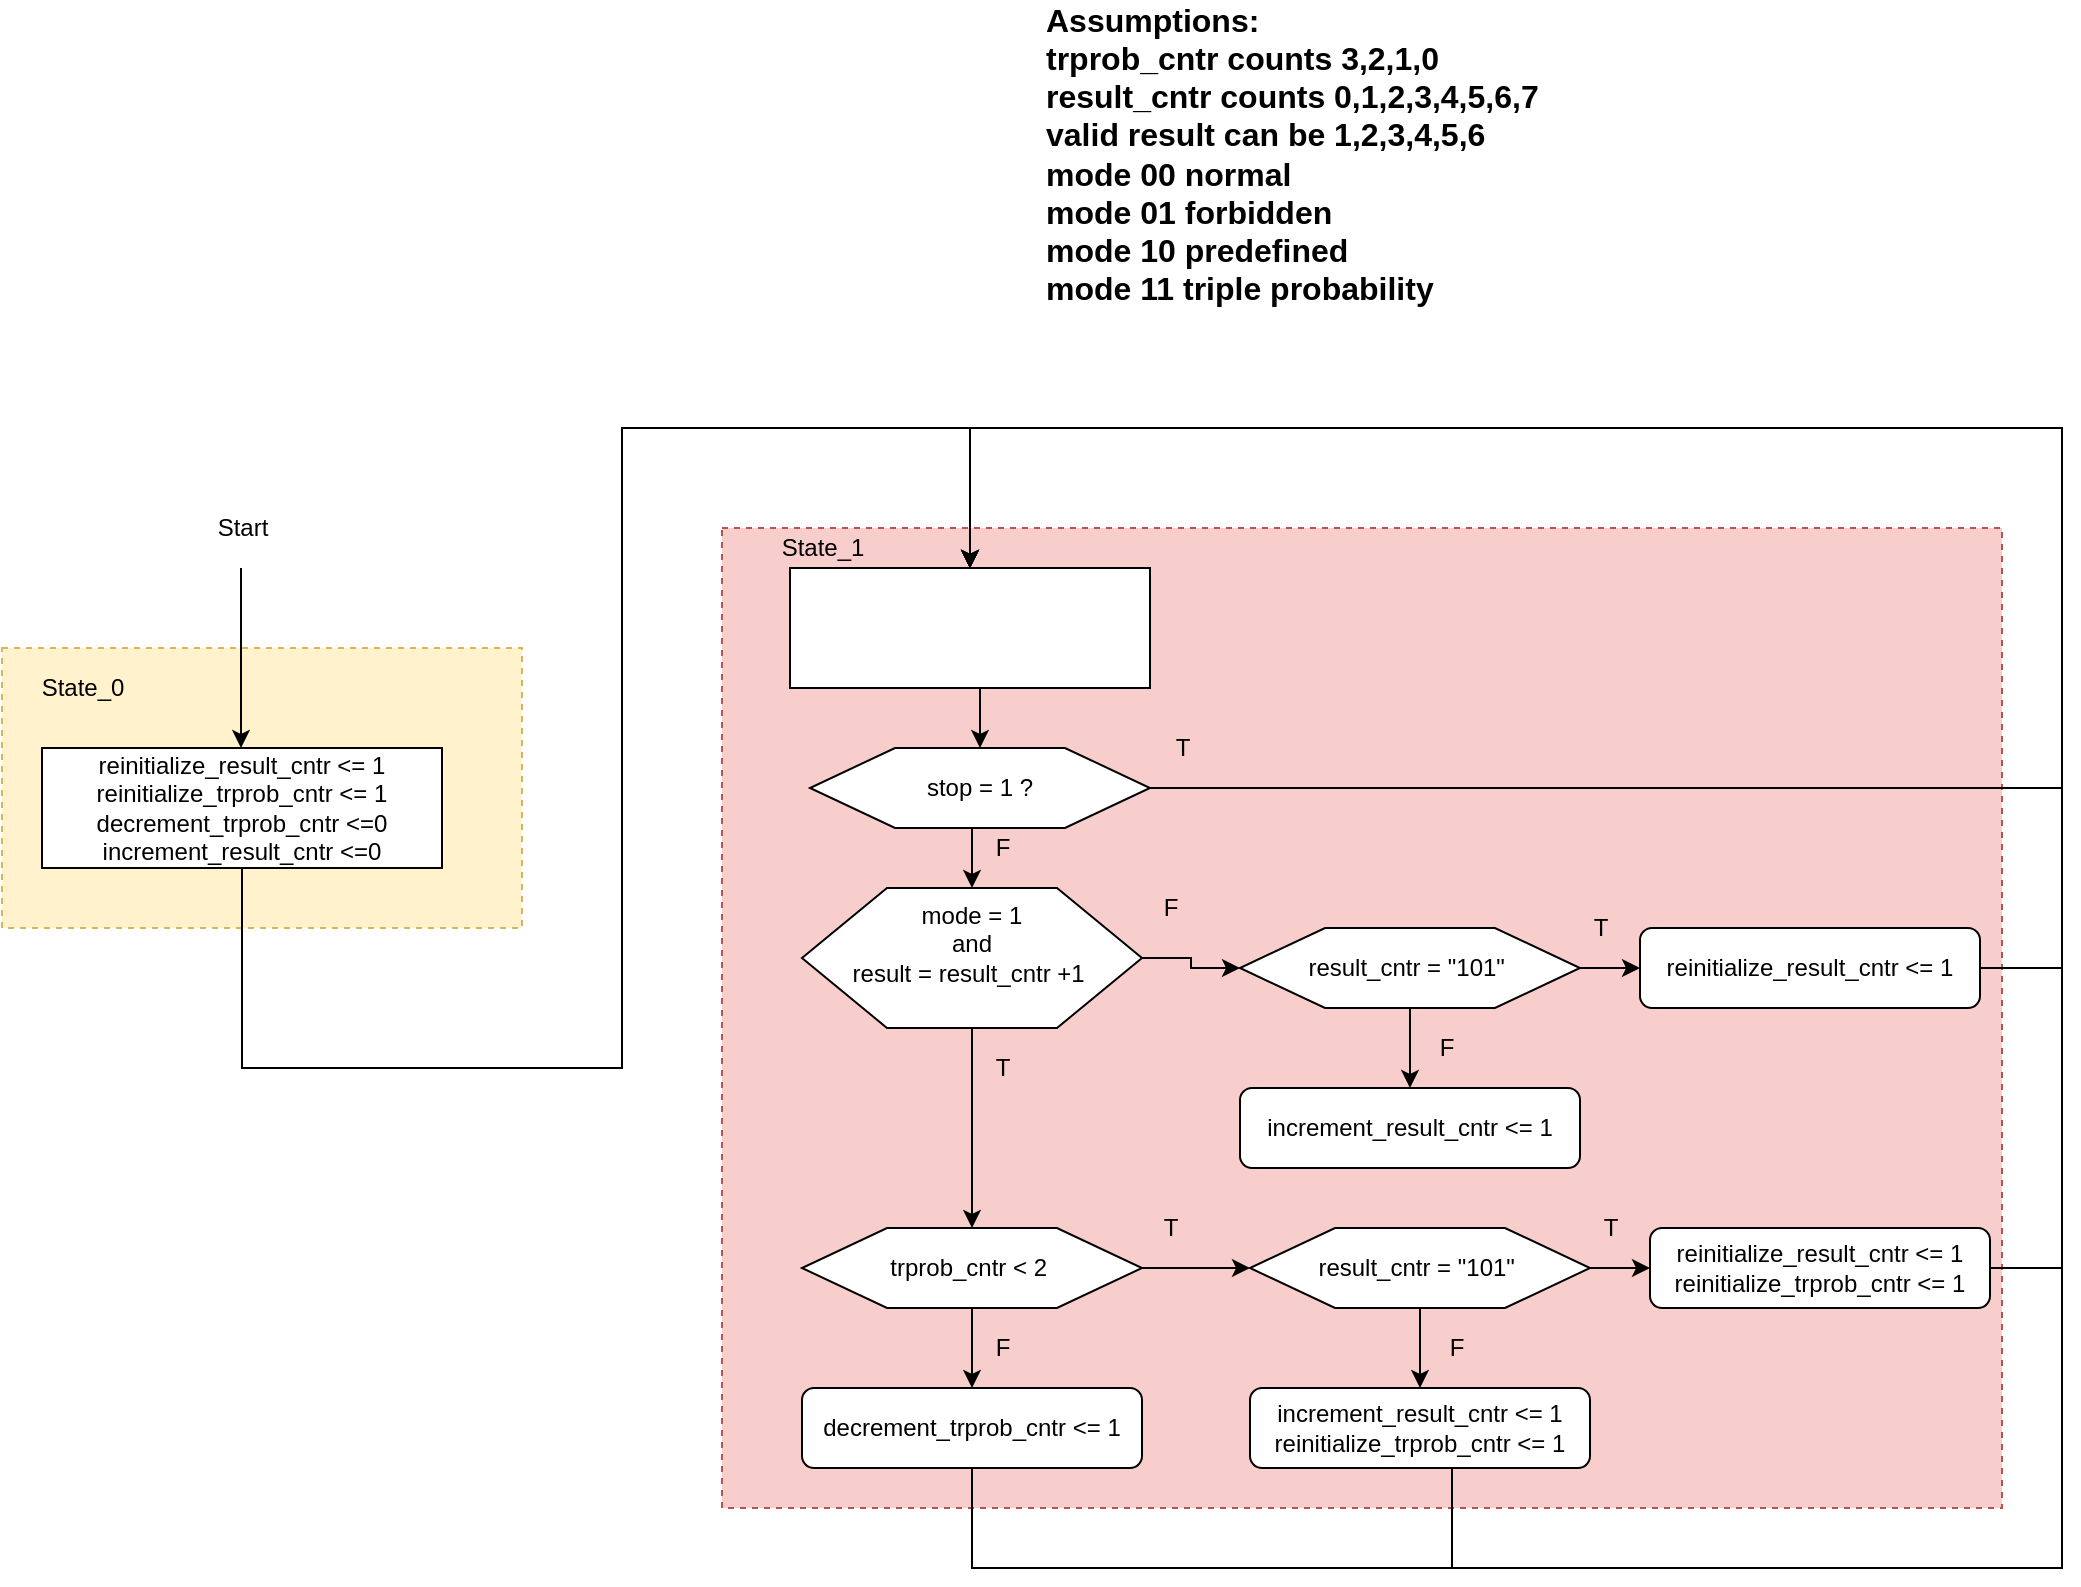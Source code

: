 <mxfile version="13.0.5" type="device" pages="3"><diagram id="jArckHS8LTOWXl-MbqXM" name="Problem1"><mxGraphModel dx="946" dy="1680" grid="1" gridSize="10" guides="1" tooltips="1" connect="1" arrows="1" fold="1" page="1" pageScale="1" pageWidth="827" pageHeight="1169" math="0" shadow="0"><root><mxCell id="0"/><mxCell id="1" parent="0"/><mxCell id="7hdI9qNjhX6iw-pC2BUC-1" value="" style="rounded=0;whiteSpace=wrap;html=1;dashed=1;fillColor=#f8cecc;strokeColor=#b85450;" vertex="1" parent="1"><mxGeometry x="380" y="-20" width="640" height="490" as="geometry"/></mxCell><mxCell id="7hdI9qNjhX6iw-pC2BUC-2" value="" style="rounded=0;whiteSpace=wrap;html=1;dashed=1;fillColor=#fff2cc;strokeColor=#d6b656;" vertex="1" parent="1"><mxGeometry x="20" y="40" width="260" height="140" as="geometry"/></mxCell><mxCell id="7hdI9qNjhX6iw-pC2BUC-3" style="edgeStyle=orthogonalEdgeStyle;rounded=0;orthogonalLoop=1;jettySize=auto;html=1;exitX=0.5;exitY=1;exitDx=0;exitDy=0;entryX=0.5;entryY=0;entryDx=0;entryDy=0;" edge="1" parent="1" source="7hdI9qNjhX6iw-pC2BUC-4" target="7hdI9qNjhX6iw-pC2BUC-6"><mxGeometry relative="1" as="geometry"><Array as="points"><mxPoint x="140" y="250"/><mxPoint x="330" y="250"/><mxPoint x="330" y="-70"/><mxPoint x="504" y="-70"/></Array></mxGeometry></mxCell><mxCell id="7hdI9qNjhX6iw-pC2BUC-4" value="reinitialize_result_cntr &amp;lt;= 1&lt;br&gt;reinitialize_trprob_cntr &amp;lt;= 1&lt;br&gt;decrement_trprob_cntr &amp;lt;=0&lt;br&gt;increment_result_cntr &amp;lt;=0" style="rounded=0;whiteSpace=wrap;html=1;" vertex="1" parent="1"><mxGeometry x="40" y="90" width="200" height="60" as="geometry"/></mxCell><mxCell id="i2xYd3BeU3KwAIyELWyt-4" style="edgeStyle=orthogonalEdgeStyle;rounded=0;orthogonalLoop=1;jettySize=auto;html=1;exitX=0.5;exitY=1;exitDx=0;exitDy=0;entryX=0.5;entryY=0;entryDx=0;entryDy=0;" edge="1" parent="1" source="7hdI9qNjhX6iw-pC2BUC-6" target="i2xYd3BeU3KwAIyELWyt-1"><mxGeometry relative="1" as="geometry"/></mxCell><mxCell id="7hdI9qNjhX6iw-pC2BUC-6" value="&lt;span&gt;&lt;br&gt;&lt;/span&gt;" style="rounded=0;whiteSpace=wrap;html=1;" vertex="1" parent="1"><mxGeometry x="414" width="180" height="60" as="geometry"/></mxCell><mxCell id="7hdI9qNjhX6iw-pC2BUC-46" style="edgeStyle=orthogonalEdgeStyle;rounded=0;orthogonalLoop=1;jettySize=auto;html=1;exitX=1;exitY=0.5;exitDx=0;exitDy=0;entryX=0;entryY=0.5;entryDx=0;entryDy=0;" edge="1" parent="1" source="7hdI9qNjhX6iw-pC2BUC-9" target="7hdI9qNjhX6iw-pC2BUC-25"><mxGeometry relative="1" as="geometry"/></mxCell><mxCell id="7hdI9qNjhX6iw-pC2BUC-58" style="edgeStyle=orthogonalEdgeStyle;rounded=0;orthogonalLoop=1;jettySize=auto;html=1;exitX=0.5;exitY=1;exitDx=0;exitDy=0;entryX=0.5;entryY=0;entryDx=0;entryDy=0;" edge="1" parent="1" source="7hdI9qNjhX6iw-pC2BUC-9" target="7hdI9qNjhX6iw-pC2BUC-15"><mxGeometry relative="1" as="geometry"/></mxCell><mxCell id="7hdI9qNjhX6iw-pC2BUC-9" value="mode = 1&lt;br&gt;and&lt;br&gt;result = result_cntr +1&amp;nbsp;&lt;br&gt;&amp;nbsp;" style="shape=hexagon;perimeter=hexagonPerimeter2;whiteSpace=wrap;html=1;" vertex="1" parent="1"><mxGeometry x="420" y="160" width="170" height="70" as="geometry"/></mxCell><mxCell id="7hdI9qNjhX6iw-pC2BUC-13" style="edgeStyle=orthogonalEdgeStyle;rounded=0;orthogonalLoop=1;jettySize=auto;html=1;exitX=0.5;exitY=1;exitDx=0;exitDy=0;entryX=0.5;entryY=0;entryDx=0;entryDy=0;" edge="1" parent="1" source="7hdI9qNjhX6iw-pC2BUC-15" target="7hdI9qNjhX6iw-pC2BUC-20"><mxGeometry relative="1" as="geometry"/></mxCell><mxCell id="7hdI9qNjhX6iw-pC2BUC-57" style="edgeStyle=orthogonalEdgeStyle;rounded=0;orthogonalLoop=1;jettySize=auto;html=1;exitX=1;exitY=0.5;exitDx=0;exitDy=0;entryX=0;entryY=0.5;entryDx=0;entryDy=0;" edge="1" parent="1" source="7hdI9qNjhX6iw-pC2BUC-15" target="7hdI9qNjhX6iw-pC2BUC-53"><mxGeometry relative="1" as="geometry"/></mxCell><mxCell id="7hdI9qNjhX6iw-pC2BUC-15" value="trprob_cntr &amp;lt; 2&amp;nbsp;" style="shape=hexagon;perimeter=hexagonPerimeter2;whiteSpace=wrap;html=1;" vertex="1" parent="1"><mxGeometry x="420" y="330" width="170" height="40" as="geometry"/></mxCell><mxCell id="7hdI9qNjhX6iw-pC2BUC-62" style="edgeStyle=orthogonalEdgeStyle;rounded=0;orthogonalLoop=1;jettySize=auto;html=1;exitX=0.5;exitY=1;exitDx=0;exitDy=0;entryX=0.5;entryY=0;entryDx=0;entryDy=0;" edge="1" parent="1" source="7hdI9qNjhX6iw-pC2BUC-20" target="7hdI9qNjhX6iw-pC2BUC-6"><mxGeometry relative="1" as="geometry"><Array as="points"><mxPoint x="505" y="500"/><mxPoint x="1050" y="500"/><mxPoint x="1050" y="-70"/><mxPoint x="504" y="-70"/></Array></mxGeometry></mxCell><mxCell id="7hdI9qNjhX6iw-pC2BUC-20" value="&lt;span&gt;decrement_trprob_cntr &amp;lt;= 1&lt;/span&gt;" style="rounded=1;whiteSpace=wrap;html=1;" vertex="1" parent="1"><mxGeometry x="420" y="410" width="170" height="40" as="geometry"/></mxCell><mxCell id="7hdI9qNjhX6iw-pC2BUC-22" value="&lt;span&gt;increment_result_cntr &amp;lt;= 1&lt;/span&gt;" style="rounded=1;whiteSpace=wrap;html=1;" vertex="1" parent="1"><mxGeometry x="639" y="260" width="170" height="40" as="geometry"/></mxCell><mxCell id="7hdI9qNjhX6iw-pC2BUC-23" style="edgeStyle=orthogonalEdgeStyle;rounded=0;orthogonalLoop=1;jettySize=auto;html=1;exitX=0.5;exitY=1;exitDx=0;exitDy=0;entryX=0.5;entryY=0;entryDx=0;entryDy=0;" edge="1" parent="1" source="7hdI9qNjhX6iw-pC2BUC-25" target="7hdI9qNjhX6iw-pC2BUC-22"><mxGeometry relative="1" as="geometry"/></mxCell><mxCell id="7hdI9qNjhX6iw-pC2BUC-45" style="edgeStyle=orthogonalEdgeStyle;rounded=0;orthogonalLoop=1;jettySize=auto;html=1;exitX=1;exitY=0.5;exitDx=0;exitDy=0;entryX=0;entryY=0.5;entryDx=0;entryDy=0;" edge="1" parent="1" source="7hdI9qNjhX6iw-pC2BUC-25" target="7hdI9qNjhX6iw-pC2BUC-44"><mxGeometry relative="1" as="geometry"/></mxCell><mxCell id="7hdI9qNjhX6iw-pC2BUC-25" value="result_cntr = &quot;101&quot;&amp;nbsp;" style="shape=hexagon;perimeter=hexagonPerimeter2;whiteSpace=wrap;html=1;" vertex="1" parent="1"><mxGeometry x="639" y="180" width="170" height="40" as="geometry"/></mxCell><mxCell id="7hdI9qNjhX6iw-pC2BUC-29" value="T" style="text;html=1;align=center;verticalAlign=middle;resizable=0;points=[];autosize=1;" vertex="1" parent="1"><mxGeometry x="594" y="320" width="20" height="20" as="geometry"/></mxCell><mxCell id="7hdI9qNjhX6iw-pC2BUC-30" value="F" style="text;html=1;align=center;verticalAlign=middle;resizable=0;points=[];autosize=1;" vertex="1" parent="1"><mxGeometry x="510" y="380" width="20" height="20" as="geometry"/></mxCell><mxCell id="7hdI9qNjhX6iw-pC2BUC-34" value="F" style="text;html=1;align=center;verticalAlign=middle;resizable=0;points=[];autosize=1;" vertex="1" parent="1"><mxGeometry x="732" y="230" width="20" height="20" as="geometry"/></mxCell><mxCell id="7hdI9qNjhX6iw-pC2BUC-35" value="" style="endArrow=classic;html=1;" edge="1" parent="1"><mxGeometry width="50" height="50" relative="1" as="geometry"><mxPoint x="139.5" as="sourcePoint"/><mxPoint x="139.5" y="90" as="targetPoint"/></mxGeometry></mxCell><mxCell id="7hdI9qNjhX6iw-pC2BUC-36" value="State_0" style="text;html=1;align=center;verticalAlign=middle;resizable=0;points=[];autosize=1;" vertex="1" parent="1"><mxGeometry x="30" y="50" width="60" height="20" as="geometry"/></mxCell><mxCell id="7hdI9qNjhX6iw-pC2BUC-37" value="State_1" style="text;html=1;align=center;verticalAlign=middle;resizable=0;points=[];autosize=1;" vertex="1" parent="1"><mxGeometry x="400" y="-20" width="60" height="20" as="geometry"/></mxCell><mxCell id="7hdI9qNjhX6iw-pC2BUC-38" value="Start" style="text;html=1;align=center;verticalAlign=middle;resizable=0;points=[];autosize=1;" vertex="1" parent="1"><mxGeometry x="120" y="-30" width="40" height="20" as="geometry"/></mxCell><mxCell id="7hdI9qNjhX6iw-pC2BUC-39" value="&lt;font&gt;&lt;span style=&quot;font-size: 16px&quot;&gt;&lt;b&gt;Assumptions:&lt;/b&gt;&lt;/span&gt;&lt;br&gt;&lt;span style=&quot;font-size: 16px&quot;&gt;&lt;b&gt;trprob_cntr counts 3,2,1,0&lt;/b&gt;&lt;/span&gt;&lt;br&gt;&lt;span style=&quot;font-size: 16px&quot;&gt;&lt;b&gt;result_cntr counts 0,1,2,3,4,5,6,7&lt;/b&gt;&lt;/span&gt;&lt;br&gt;&lt;span style=&quot;font-size: 16px&quot;&gt;&lt;b&gt;valid result can be 1,2,3,4,5,6&lt;/b&gt;&lt;/span&gt;&lt;br&gt;&lt;span style=&quot;font-size: 16px&quot;&gt;&lt;b&gt;mode 00 normal&lt;/b&gt;&lt;/span&gt;&lt;br&gt;&lt;span style=&quot;font-size: 16px&quot;&gt;&lt;b&gt;mode 01 forbidden&lt;/b&gt;&lt;/span&gt;&lt;br&gt;&lt;span style=&quot;font-size: 16px&quot;&gt;&lt;b&gt;mode 10 predefined&amp;nbsp;&lt;/b&gt;&lt;/span&gt;&lt;br&gt;&lt;div&gt;&lt;span&gt;&lt;font&gt;&lt;span style=&quot;font-size: 16px ; font-weight: bold&quot;&gt;mode 11 &lt;/span&gt;&lt;span style=&quot;font-size: 16px&quot;&gt;&lt;b&gt;triple&lt;/b&gt;&lt;/span&gt;&lt;span style=&quot;font-size: 16px ; font-weight: bold&quot;&gt;&amp;nbsp;probability&lt;/span&gt;&lt;/font&gt;&lt;/span&gt;&lt;/div&gt;&lt;/font&gt;" style="text;html=1;align=left;verticalAlign=middle;resizable=0;points=[];autosize=1;" vertex="1" parent="1"><mxGeometry x="540" y="-272" width="260" height="130" as="geometry"/></mxCell><mxCell id="7hdI9qNjhX6iw-pC2BUC-59" style="edgeStyle=orthogonalEdgeStyle;rounded=0;orthogonalLoop=1;jettySize=auto;html=1;exitX=1;exitY=0.5;exitDx=0;exitDy=0;entryX=0.5;entryY=0;entryDx=0;entryDy=0;" edge="1" parent="1" source="7hdI9qNjhX6iw-pC2BUC-44" target="7hdI9qNjhX6iw-pC2BUC-6"><mxGeometry relative="1" as="geometry"><Array as="points"><mxPoint x="1050" y="200"/><mxPoint x="1050" y="-70"/><mxPoint x="504" y="-70"/></Array></mxGeometry></mxCell><mxCell id="7hdI9qNjhX6iw-pC2BUC-44" value="&lt;span&gt;reinitialize_result_cntr &amp;lt;= 1&lt;/span&gt;" style="rounded=1;whiteSpace=wrap;html=1;" vertex="1" parent="1"><mxGeometry x="839" y="180" width="170" height="40" as="geometry"/></mxCell><mxCell id="7hdI9qNjhX6iw-pC2BUC-47" value="T" style="text;html=1;align=center;verticalAlign=middle;resizable=0;points=[];autosize=1;" vertex="1" parent="1"><mxGeometry x="809" y="170" width="20" height="20" as="geometry"/></mxCell><mxCell id="7hdI9qNjhX6iw-pC2BUC-48" value="F" style="text;html=1;align=center;verticalAlign=middle;resizable=0;points=[];autosize=1;" vertex="1" parent="1"><mxGeometry x="594" y="160" width="20" height="20" as="geometry"/></mxCell><mxCell id="7hdI9qNjhX6iw-pC2BUC-49" value="T" style="text;html=1;align=center;verticalAlign=middle;resizable=0;points=[];autosize=1;" vertex="1" parent="1"><mxGeometry x="510" y="240" width="20" height="20" as="geometry"/></mxCell><mxCell id="7hdI9qNjhX6iw-pC2BUC-61" style="edgeStyle=orthogonalEdgeStyle;rounded=0;orthogonalLoop=1;jettySize=auto;html=1;exitX=0.5;exitY=1;exitDx=0;exitDy=0;entryX=0.5;entryY=0;entryDx=0;entryDy=0;" edge="1" parent="1" source="7hdI9qNjhX6iw-pC2BUC-50" target="7hdI9qNjhX6iw-pC2BUC-6"><mxGeometry relative="1" as="geometry"><Array as="points"><mxPoint x="745" y="500"/><mxPoint x="1050" y="500"/><mxPoint x="1050" y="-70"/><mxPoint x="504" y="-70"/></Array></mxGeometry></mxCell><mxCell id="7hdI9qNjhX6iw-pC2BUC-50" value="&lt;span&gt;increment_result_cntr &amp;lt;= 1&lt;br&gt;&lt;/span&gt;reinitialize_trprob_cntr &amp;lt;= 1&lt;span&gt;&lt;br&gt;&lt;/span&gt;" style="rounded=1;whiteSpace=wrap;html=1;" vertex="1" parent="1"><mxGeometry x="644" y="410" width="170" height="40" as="geometry"/></mxCell><mxCell id="7hdI9qNjhX6iw-pC2BUC-51" style="edgeStyle=orthogonalEdgeStyle;rounded=0;orthogonalLoop=1;jettySize=auto;html=1;exitX=0.5;exitY=1;exitDx=0;exitDy=0;entryX=0.5;entryY=0;entryDx=0;entryDy=0;" edge="1" parent="1" source="7hdI9qNjhX6iw-pC2BUC-53" target="7hdI9qNjhX6iw-pC2BUC-50"><mxGeometry relative="1" as="geometry"/></mxCell><mxCell id="7hdI9qNjhX6iw-pC2BUC-52" style="edgeStyle=orthogonalEdgeStyle;rounded=0;orthogonalLoop=1;jettySize=auto;html=1;exitX=1;exitY=0.5;exitDx=0;exitDy=0;entryX=0;entryY=0.5;entryDx=0;entryDy=0;" edge="1" parent="1" source="7hdI9qNjhX6iw-pC2BUC-53" target="7hdI9qNjhX6iw-pC2BUC-55"><mxGeometry relative="1" as="geometry"/></mxCell><mxCell id="7hdI9qNjhX6iw-pC2BUC-53" value="result_cntr = &quot;101&quot;&amp;nbsp;" style="shape=hexagon;perimeter=hexagonPerimeter2;whiteSpace=wrap;html=1;" vertex="1" parent="1"><mxGeometry x="644" y="330" width="170" height="40" as="geometry"/></mxCell><mxCell id="7hdI9qNjhX6iw-pC2BUC-54" value="F" style="text;html=1;align=center;verticalAlign=middle;resizable=0;points=[];autosize=1;" vertex="1" parent="1"><mxGeometry x="737" y="380" width="20" height="20" as="geometry"/></mxCell><mxCell id="7hdI9qNjhX6iw-pC2BUC-60" style="edgeStyle=orthogonalEdgeStyle;rounded=0;orthogonalLoop=1;jettySize=auto;html=1;exitX=1;exitY=0.5;exitDx=0;exitDy=0;entryX=0.5;entryY=0;entryDx=0;entryDy=0;" edge="1" parent="1" source="7hdI9qNjhX6iw-pC2BUC-55" target="7hdI9qNjhX6iw-pC2BUC-6"><mxGeometry relative="1" as="geometry"><Array as="points"><mxPoint x="1050" y="350"/><mxPoint x="1050" y="-70"/><mxPoint x="504" y="-70"/></Array></mxGeometry></mxCell><mxCell id="7hdI9qNjhX6iw-pC2BUC-55" value="&lt;span&gt;reinitialize_result_cntr &amp;lt;= 1&lt;br&gt;&lt;/span&gt;reinitialize_trprob_cntr &amp;lt;= 1&lt;span&gt;&lt;br&gt;&lt;/span&gt;" style="rounded=1;whiteSpace=wrap;html=1;" vertex="1" parent="1"><mxGeometry x="844" y="330" width="170" height="40" as="geometry"/></mxCell><mxCell id="7hdI9qNjhX6iw-pC2BUC-56" value="T" style="text;html=1;align=center;verticalAlign=middle;resizable=0;points=[];autosize=1;" vertex="1" parent="1"><mxGeometry x="814" y="320" width="20" height="20" as="geometry"/></mxCell><mxCell id="i2xYd3BeU3KwAIyELWyt-2" style="edgeStyle=orthogonalEdgeStyle;rounded=0;orthogonalLoop=1;jettySize=auto;html=1;exitX=0.5;exitY=1;exitDx=0;exitDy=0;entryX=0.5;entryY=0;entryDx=0;entryDy=0;" edge="1" parent="1" source="i2xYd3BeU3KwAIyELWyt-1" target="7hdI9qNjhX6iw-pC2BUC-9"><mxGeometry relative="1" as="geometry"/></mxCell><mxCell id="i2xYd3BeU3KwAIyELWyt-3" style="edgeStyle=orthogonalEdgeStyle;rounded=0;orthogonalLoop=1;jettySize=auto;html=1;exitX=1;exitY=0.5;exitDx=0;exitDy=0;entryX=0.5;entryY=0;entryDx=0;entryDy=0;" edge="1" parent="1" source="i2xYd3BeU3KwAIyELWyt-1" target="7hdI9qNjhX6iw-pC2BUC-6"><mxGeometry relative="1" as="geometry"><Array as="points"><mxPoint x="1050" y="110"/><mxPoint x="1050" y="-70"/><mxPoint x="504" y="-70"/></Array></mxGeometry></mxCell><mxCell id="i2xYd3BeU3KwAIyELWyt-1" value="stop = 1 ?" style="shape=hexagon;perimeter=hexagonPerimeter2;whiteSpace=wrap;html=1;" vertex="1" parent="1"><mxGeometry x="424" y="90" width="170" height="40" as="geometry"/></mxCell><mxCell id="i2xYd3BeU3KwAIyELWyt-5" value="T" style="text;html=1;align=center;verticalAlign=middle;resizable=0;points=[];autosize=1;" vertex="1" parent="1"><mxGeometry x="600" y="80" width="20" height="20" as="geometry"/></mxCell><mxCell id="i2xYd3BeU3KwAIyELWyt-6" value="F" style="text;html=1;align=center;verticalAlign=middle;resizable=0;points=[];autosize=1;" vertex="1" parent="1"><mxGeometry x="510" y="130" width="20" height="20" as="geometry"/></mxCell></root></mxGraphModel></diagram><diagram id="UpLdO8LM4Iq0VekJX8CQ" name="Problem2"><mxGraphModel dx="1773" dy="1680" grid="1" gridSize="10" guides="1" tooltips="1" connect="1" arrows="1" fold="1" page="1" pageScale="1" pageWidth="827" pageHeight="1169" math="0" shadow="0"><root><mxCell id="UpMt-AKxL2pp2mNw8mYw-0"/><mxCell id="UpMt-AKxL2pp2mNw8mYw-1" parent="UpMt-AKxL2pp2mNw8mYw-0"/><mxCell id="6h4Ujs4K0Up1NLxj0fia-88" value="" style="rounded=0;whiteSpace=wrap;html=1;dashed=1;fillColor=#f8cecc;strokeColor=#b85450;" vertex="1" parent="UpMt-AKxL2pp2mNw8mYw-1"><mxGeometry x="270" y="-40" width="1510" height="720" as="geometry"/></mxCell><mxCell id="6h4Ujs4K0Up1NLxj0fia-1" value="" style="rounded=0;whiteSpace=wrap;html=1;dashed=1;fillColor=#fff2cc;strokeColor=#d6b656;" vertex="1" parent="UpMt-AKxL2pp2mNw8mYw-1"><mxGeometry x="-170" y="50" width="260" height="140" as="geometry"/></mxCell><mxCell id="6h4Ujs4K0Up1NLxj0fia-2" style="edgeStyle=orthogonalEdgeStyle;rounded=0;orthogonalLoop=1;jettySize=auto;html=1;exitX=0.5;exitY=1;exitDx=0;exitDy=0;entryX=0.5;entryY=0;entryDx=0;entryDy=0;" edge="1" parent="UpMt-AKxL2pp2mNw8mYw-1" source="6h4Ujs4K0Up1NLxj0fia-3" target="6h4Ujs4K0Up1NLxj0fia-5"><mxGeometry relative="1" as="geometry"><Array as="points"><mxPoint x="-50" y="250"/><mxPoint x="140" y="250"/><mxPoint x="140" y="-70"/><mxPoint x="1020" y="-70"/></Array></mxGeometry></mxCell><mxCell id="6h4Ujs4K0Up1NLxj0fia-3" value="reinitialize_result_cntr &amp;lt;= 1&lt;br&gt;reinitialize_trprob_cntr &amp;lt;= 1&lt;br&gt;decrement_trprob_cntr &amp;lt;=0&lt;br&gt;increment_result_cntr &amp;lt;=0" style="rounded=0;whiteSpace=wrap;html=1;" vertex="1" parent="UpMt-AKxL2pp2mNw8mYw-1"><mxGeometry x="-150" y="100" width="200" height="60" as="geometry"/></mxCell><mxCell id="6h4Ujs4K0Up1NLxj0fia-4" style="edgeStyle=orthogonalEdgeStyle;rounded=0;orthogonalLoop=1;jettySize=auto;html=1;exitX=0.5;exitY=1;exitDx=0;exitDy=0;entryX=0.5;entryY=0;entryDx=0;entryDy=0;" edge="1" parent="UpMt-AKxL2pp2mNw8mYw-1" source="6h4Ujs4K0Up1NLxj0fia-5" target="6h4Ujs4K0Up1NLxj0fia-42"><mxGeometry relative="1" as="geometry"/></mxCell><mxCell id="6h4Ujs4K0Up1NLxj0fia-5" value="&lt;span&gt;&lt;br&gt;&lt;/span&gt;" style="rounded=0;whiteSpace=wrap;html=1;" vertex="1" parent="UpMt-AKxL2pp2mNw8mYw-1"><mxGeometry x="930" width="180" height="60" as="geometry"/></mxCell><mxCell id="6h4Ujs4K0Up1NLxj0fia-45" style="edgeStyle=orthogonalEdgeStyle;rounded=0;orthogonalLoop=1;jettySize=auto;html=1;exitX=1;exitY=0.5;exitDx=0;exitDy=0;entryX=0;entryY=0.5;entryDx=0;entryDy=0;" edge="1" parent="UpMt-AKxL2pp2mNw8mYw-1" source="6h4Ujs4K0Up1NLxj0fia-8" target="6h4Ujs4K0Up1NLxj0fia-11"><mxGeometry relative="1" as="geometry"/></mxCell><mxCell id="6h4Ujs4K0Up1NLxj0fia-49" style="edgeStyle=orthogonalEdgeStyle;rounded=0;orthogonalLoop=1;jettySize=auto;html=1;exitX=0.5;exitY=1;exitDx=0;exitDy=0;entryX=0.5;entryY=0;entryDx=0;entryDy=0;" edge="1" parent="UpMt-AKxL2pp2mNw8mYw-1" source="6h4Ujs4K0Up1NLxj0fia-8" target="6h4Ujs4K0Up1NLxj0fia-48"><mxGeometry relative="1" as="geometry"/></mxCell><mxCell id="6h4Ujs4K0Up1NLxj0fia-8" value="mode = &quot;11&quot;&lt;br&gt;and&lt;br&gt;result = result_cntr +1&amp;nbsp;&lt;br&gt;&amp;nbsp;" style="shape=hexagon;perimeter=hexagonPerimeter2;whiteSpace=wrap;html=1;" vertex="1" parent="UpMt-AKxL2pp2mNw8mYw-1"><mxGeometry x="936" y="160" width="170" height="70" as="geometry"/></mxCell><mxCell id="6h4Ujs4K0Up1NLxj0fia-9" style="edgeStyle=orthogonalEdgeStyle;rounded=0;orthogonalLoop=1;jettySize=auto;html=1;exitX=0.5;exitY=1;exitDx=0;exitDy=0;entryX=0.5;entryY=0;entryDx=0;entryDy=0;" edge="1" parent="UpMt-AKxL2pp2mNw8mYw-1" source="6h4Ujs4K0Up1NLxj0fia-11" target="6h4Ujs4K0Up1NLxj0fia-13"><mxGeometry relative="1" as="geometry"/></mxCell><mxCell id="6h4Ujs4K0Up1NLxj0fia-10" style="edgeStyle=orthogonalEdgeStyle;rounded=0;orthogonalLoop=1;jettySize=auto;html=1;exitX=1;exitY=0.5;exitDx=0;exitDy=0;entryX=0;entryY=0.5;entryDx=0;entryDy=0;" edge="1" parent="UpMt-AKxL2pp2mNw8mYw-1" source="6h4Ujs4K0Up1NLxj0fia-11" target="6h4Ujs4K0Up1NLxj0fia-35"><mxGeometry relative="1" as="geometry"/></mxCell><mxCell id="6h4Ujs4K0Up1NLxj0fia-11" value="trprob_cntr &amp;lt; 2&amp;nbsp;" style="shape=hexagon;perimeter=hexagonPerimeter2;whiteSpace=wrap;html=1;" vertex="1" parent="UpMt-AKxL2pp2mNw8mYw-1"><mxGeometry x="1150" y="170" width="170" height="40" as="geometry"/></mxCell><mxCell id="6h4Ujs4K0Up1NLxj0fia-84" style="edgeStyle=orthogonalEdgeStyle;rounded=0;orthogonalLoop=1;jettySize=auto;html=1;exitX=0.5;exitY=1;exitDx=0;exitDy=0;" edge="1" parent="UpMt-AKxL2pp2mNw8mYw-1" source="6h4Ujs4K0Up1NLxj0fia-13"><mxGeometry relative="1" as="geometry"><mxPoint x="1020" y="-1" as="targetPoint"/><Array as="points"><mxPoint x="1235" y="310"/><mxPoint x="1840" y="310"/><mxPoint x="1840" y="-70"/><mxPoint x="1020" y="-70"/></Array></mxGeometry></mxCell><mxCell id="6h4Ujs4K0Up1NLxj0fia-13" value="&lt;span&gt;decrement_trprob_cntr &amp;lt;= 1&lt;/span&gt;" style="rounded=1;whiteSpace=wrap;html=1;" vertex="1" parent="UpMt-AKxL2pp2mNw8mYw-1"><mxGeometry x="1150" y="250" width="170" height="40" as="geometry"/></mxCell><mxCell id="6h4Ujs4K0Up1NLxj0fia-81" style="edgeStyle=orthogonalEdgeStyle;rounded=0;orthogonalLoop=1;jettySize=auto;html=1;exitX=0.5;exitY=1;exitDx=0;exitDy=0;" edge="1" parent="UpMt-AKxL2pp2mNw8mYw-1" source="6h4Ujs4K0Up1NLxj0fia-14"><mxGeometry relative="1" as="geometry"><mxPoint x="1021" y="-1" as="targetPoint"/><Array as="points"><mxPoint x="1021" y="700"/><mxPoint x="1840" y="700"/><mxPoint x="1840" y="-70"/><mxPoint x="1021" y="-70"/></Array></mxGeometry></mxCell><mxCell id="6h4Ujs4K0Up1NLxj0fia-14" value="&lt;span&gt;increment_result_cntr &amp;lt;= 1&lt;/span&gt;" style="rounded=1;whiteSpace=wrap;html=1;" vertex="1" parent="UpMt-AKxL2pp2mNw8mYw-1"><mxGeometry x="936" y="545" width="170" height="40" as="geometry"/></mxCell><mxCell id="6h4Ujs4K0Up1NLxj0fia-15" style="edgeStyle=orthogonalEdgeStyle;rounded=0;orthogonalLoop=1;jettySize=auto;html=1;exitX=0.5;exitY=1;exitDx=0;exitDy=0;entryX=0.5;entryY=0;entryDx=0;entryDy=0;" edge="1" parent="UpMt-AKxL2pp2mNw8mYw-1" source="6h4Ujs4K0Up1NLxj0fia-17" target="6h4Ujs4K0Up1NLxj0fia-14"><mxGeometry relative="1" as="geometry"/></mxCell><mxCell id="6h4Ujs4K0Up1NLxj0fia-16" style="edgeStyle=orthogonalEdgeStyle;rounded=0;orthogonalLoop=1;jettySize=auto;html=1;exitX=1;exitY=0.5;exitDx=0;exitDy=0;entryX=0;entryY=0.5;entryDx=0;entryDy=0;" edge="1" parent="UpMt-AKxL2pp2mNw8mYw-1" source="6h4Ujs4K0Up1NLxj0fia-17" target="6h4Ujs4K0Up1NLxj0fia-27"><mxGeometry relative="1" as="geometry"/></mxCell><mxCell id="6h4Ujs4K0Up1NLxj0fia-17" value="result_cntr = &quot;101&quot;&amp;nbsp;" style="shape=hexagon;perimeter=hexagonPerimeter2;whiteSpace=wrap;html=1;" vertex="1" parent="UpMt-AKxL2pp2mNw8mYw-1"><mxGeometry x="936" y="465" width="170" height="40" as="geometry"/></mxCell><mxCell id="6h4Ujs4K0Up1NLxj0fia-18" value="T" style="text;html=1;align=center;verticalAlign=middle;resizable=0;points=[];autosize=1;" vertex="1" parent="UpMt-AKxL2pp2mNw8mYw-1"><mxGeometry x="1324" y="160" width="20" height="20" as="geometry"/></mxCell><mxCell id="6h4Ujs4K0Up1NLxj0fia-19" value="F" style="text;html=1;align=center;verticalAlign=middle;resizable=0;points=[];autosize=1;" vertex="1" parent="UpMt-AKxL2pp2mNw8mYw-1"><mxGeometry x="1240" y="220" width="20" height="20" as="geometry"/></mxCell><mxCell id="6h4Ujs4K0Up1NLxj0fia-20" value="F" style="text;html=1;align=center;verticalAlign=middle;resizable=0;points=[];autosize=1;" vertex="1" parent="UpMt-AKxL2pp2mNw8mYw-1"><mxGeometry x="1029" y="515" width="20" height="20" as="geometry"/></mxCell><mxCell id="6h4Ujs4K0Up1NLxj0fia-21" value="" style="endArrow=classic;html=1;" edge="1" parent="UpMt-AKxL2pp2mNw8mYw-1"><mxGeometry width="50" height="50" relative="1" as="geometry"><mxPoint x="-50.5" y="10" as="sourcePoint"/><mxPoint x="-50.5" y="100" as="targetPoint"/></mxGeometry></mxCell><mxCell id="6h4Ujs4K0Up1NLxj0fia-22" value="State_0" style="text;html=1;align=center;verticalAlign=middle;resizable=0;points=[];autosize=1;" vertex="1" parent="UpMt-AKxL2pp2mNw8mYw-1"><mxGeometry x="-160" y="60" width="60" height="20" as="geometry"/></mxCell><mxCell id="6h4Ujs4K0Up1NLxj0fia-23" value="State_1" style="text;html=1;align=center;verticalAlign=middle;resizable=0;points=[];autosize=1;" vertex="1" parent="UpMt-AKxL2pp2mNw8mYw-1"><mxGeometry x="280" y="-30" width="60" height="20" as="geometry"/></mxCell><mxCell id="6h4Ujs4K0Up1NLxj0fia-24" value="Start" style="text;html=1;align=center;verticalAlign=middle;resizable=0;points=[];autosize=1;" vertex="1" parent="UpMt-AKxL2pp2mNw8mYw-1"><mxGeometry x="-70" y="-20" width="40" height="20" as="geometry"/></mxCell><mxCell id="6h4Ujs4K0Up1NLxj0fia-25" value="&lt;font&gt;&lt;span style=&quot;font-size: 16px&quot;&gt;&lt;b&gt;Assumptions:&lt;/b&gt;&lt;/span&gt;&lt;br&gt;&lt;span style=&quot;font-size: 16px&quot;&gt;&lt;b&gt;trprob_cntr counts 3,2,1,0&lt;/b&gt;&lt;/span&gt;&lt;br&gt;&lt;span style=&quot;font-size: 16px&quot;&gt;&lt;b&gt;result_cntr counts 0,1,2,3,4,5,6,7&lt;/b&gt;&lt;/span&gt;&lt;br&gt;&lt;span style=&quot;font-size: 16px&quot;&gt;&lt;b&gt;valid result can be 1,2,3,4,5,6&lt;/b&gt;&lt;/span&gt;&lt;br&gt;&lt;span style=&quot;font-size: 16px&quot;&gt;&lt;b&gt;mode 00 normal&lt;/b&gt;&lt;/span&gt;&lt;br&gt;&lt;span style=&quot;font-size: 16px&quot;&gt;&lt;b&gt;mode 01 forbidden&lt;/b&gt;&lt;/span&gt;&lt;br&gt;&lt;span style=&quot;font-size: 16px&quot;&gt;&lt;b&gt;mode 10 predefined&amp;nbsp;&lt;/b&gt;&lt;/span&gt;&lt;br&gt;&lt;div&gt;&lt;span&gt;&lt;font&gt;&lt;span style=&quot;font-size: 16px ; font-weight: bold&quot;&gt;mode 11 &lt;/span&gt;&lt;span style=&quot;font-size: 16px&quot;&gt;&lt;b&gt;triple&lt;/b&gt;&lt;/span&gt;&lt;span style=&quot;font-size: 16px ; font-weight: bold&quot;&gt;&amp;nbsp;probability&lt;/span&gt;&lt;/font&gt;&lt;/span&gt;&lt;/div&gt;&lt;/font&gt;" style="text;html=1;align=left;verticalAlign=middle;resizable=0;points=[];autosize=1;" vertex="1" parent="UpMt-AKxL2pp2mNw8mYw-1"><mxGeometry x="540" y="-272" width="260" height="130" as="geometry"/></mxCell><mxCell id="6h4Ujs4K0Up1NLxj0fia-26" style="edgeStyle=orthogonalEdgeStyle;rounded=0;orthogonalLoop=1;jettySize=auto;html=1;exitX=1;exitY=0.5;exitDx=0;exitDy=0;entryX=0.5;entryY=0;entryDx=0;entryDy=0;" edge="1" parent="UpMt-AKxL2pp2mNw8mYw-1" source="6h4Ujs4K0Up1NLxj0fia-27" target="6h4Ujs4K0Up1NLxj0fia-5"><mxGeometry relative="1" as="geometry"><Array as="points"><mxPoint x="1840" y="485"/><mxPoint x="1840" y="-70"/><mxPoint x="1020" y="-70"/></Array></mxGeometry></mxCell><mxCell id="6h4Ujs4K0Up1NLxj0fia-27" value="&lt;span&gt;reinitialize_result_cntr &amp;lt;= 1&lt;/span&gt;" style="rounded=1;whiteSpace=wrap;html=1;" vertex="1" parent="UpMt-AKxL2pp2mNw8mYw-1"><mxGeometry x="1136" y="465" width="170" height="40" as="geometry"/></mxCell><mxCell id="6h4Ujs4K0Up1NLxj0fia-28" value="T" style="text;html=1;align=center;verticalAlign=middle;resizable=0;points=[];autosize=1;" vertex="1" parent="UpMt-AKxL2pp2mNw8mYw-1"><mxGeometry x="1106" y="455" width="20" height="20" as="geometry"/></mxCell><mxCell id="6h4Ujs4K0Up1NLxj0fia-29" value="F" style="text;html=1;align=center;verticalAlign=middle;resizable=0;points=[];autosize=1;" vertex="1" parent="UpMt-AKxL2pp2mNw8mYw-1"><mxGeometry x="1046" y="240" width="20" height="20" as="geometry"/></mxCell><mxCell id="6h4Ujs4K0Up1NLxj0fia-30" value="T" style="text;html=1;align=center;verticalAlign=middle;resizable=0;points=[];autosize=1;" vertex="1" parent="UpMt-AKxL2pp2mNw8mYw-1"><mxGeometry x="1135" y="150" width="20" height="20" as="geometry"/></mxCell><mxCell id="6h4Ujs4K0Up1NLxj0fia-82" style="edgeStyle=orthogonalEdgeStyle;rounded=0;orthogonalLoop=1;jettySize=auto;html=1;exitX=1;exitY=0.5;exitDx=0;exitDy=0;entryX=0.5;entryY=0;entryDx=0;entryDy=0;" edge="1" parent="UpMt-AKxL2pp2mNw8mYw-1" source="6h4Ujs4K0Up1NLxj0fia-32" target="6h4Ujs4K0Up1NLxj0fia-5"><mxGeometry relative="1" as="geometry"><Array as="points"><mxPoint x="1840" y="270"/><mxPoint x="1840" y="-70"/><mxPoint x="1020" y="-70"/></Array></mxGeometry></mxCell><mxCell id="6h4Ujs4K0Up1NLxj0fia-32" value="&lt;span&gt;increment_result_cntr &amp;lt;= 1&lt;br&gt;&lt;/span&gt;reinitialize_trprob_cntr &amp;lt;= 1&lt;span&gt;&lt;br&gt;&lt;/span&gt;" style="rounded=1;whiteSpace=wrap;html=1;" vertex="1" parent="UpMt-AKxL2pp2mNw8mYw-1"><mxGeometry x="1374" y="250" width="170" height="40" as="geometry"/></mxCell><mxCell id="6h4Ujs4K0Up1NLxj0fia-33" style="edgeStyle=orthogonalEdgeStyle;rounded=0;orthogonalLoop=1;jettySize=auto;html=1;exitX=0.5;exitY=1;exitDx=0;exitDy=0;entryX=0.5;entryY=0;entryDx=0;entryDy=0;" edge="1" parent="UpMt-AKxL2pp2mNw8mYw-1" source="6h4Ujs4K0Up1NLxj0fia-35" target="6h4Ujs4K0Up1NLxj0fia-32"><mxGeometry relative="1" as="geometry"/></mxCell><mxCell id="6h4Ujs4K0Up1NLxj0fia-34" style="edgeStyle=orthogonalEdgeStyle;rounded=0;orthogonalLoop=1;jettySize=auto;html=1;exitX=1;exitY=0.5;exitDx=0;exitDy=0;entryX=0;entryY=0.5;entryDx=0;entryDy=0;" edge="1" parent="UpMt-AKxL2pp2mNw8mYw-1" source="6h4Ujs4K0Up1NLxj0fia-35" target="6h4Ujs4K0Up1NLxj0fia-38"><mxGeometry relative="1" as="geometry"/></mxCell><mxCell id="6h4Ujs4K0Up1NLxj0fia-35" value="result_cntr = &quot;101&quot;&amp;nbsp;" style="shape=hexagon;perimeter=hexagonPerimeter2;whiteSpace=wrap;html=1;" vertex="1" parent="UpMt-AKxL2pp2mNw8mYw-1"><mxGeometry x="1374" y="170" width="170" height="40" as="geometry"/></mxCell><mxCell id="6h4Ujs4K0Up1NLxj0fia-36" value="F" style="text;html=1;align=center;verticalAlign=middle;resizable=0;points=[];autosize=1;" vertex="1" parent="UpMt-AKxL2pp2mNw8mYw-1"><mxGeometry x="1467" y="220" width="20" height="20" as="geometry"/></mxCell><mxCell id="6h4Ujs4K0Up1NLxj0fia-83" style="edgeStyle=orthogonalEdgeStyle;rounded=0;orthogonalLoop=1;jettySize=auto;html=1;exitX=1;exitY=0.5;exitDx=0;exitDy=0;" edge="1" parent="UpMt-AKxL2pp2mNw8mYw-1" source="6h4Ujs4K0Up1NLxj0fia-38"><mxGeometry relative="1" as="geometry"><mxPoint x="1020" as="targetPoint"/><Array as="points"><mxPoint x="1840" y="190"/><mxPoint x="1840" y="-70"/><mxPoint x="1020" y="-70"/></Array></mxGeometry></mxCell><mxCell id="6h4Ujs4K0Up1NLxj0fia-38" value="&lt;span&gt;reinitialize_result_cntr &amp;lt;= 1&lt;br&gt;&lt;/span&gt;reinitialize_trprob_cntr &amp;lt;= 1&lt;span&gt;&lt;br&gt;&lt;/span&gt;" style="rounded=1;whiteSpace=wrap;html=1;" vertex="1" parent="UpMt-AKxL2pp2mNw8mYw-1"><mxGeometry x="1574" y="170" width="170" height="40" as="geometry"/></mxCell><mxCell id="6h4Ujs4K0Up1NLxj0fia-39" value="T" style="text;html=1;align=center;verticalAlign=middle;resizable=0;points=[];autosize=1;" vertex="1" parent="UpMt-AKxL2pp2mNw8mYw-1"><mxGeometry x="1544" y="160" width="20" height="20" as="geometry"/></mxCell><mxCell id="6h4Ujs4K0Up1NLxj0fia-40" style="edgeStyle=orthogonalEdgeStyle;rounded=0;orthogonalLoop=1;jettySize=auto;html=1;exitX=0.5;exitY=1;exitDx=0;exitDy=0;entryX=0.5;entryY=0;entryDx=0;entryDy=0;" edge="1" parent="UpMt-AKxL2pp2mNw8mYw-1" source="6h4Ujs4K0Up1NLxj0fia-42" target="6h4Ujs4K0Up1NLxj0fia-8"><mxGeometry relative="1" as="geometry"/></mxCell><mxCell id="6h4Ujs4K0Up1NLxj0fia-86" style="edgeStyle=orthogonalEdgeStyle;rounded=0;orthogonalLoop=1;jettySize=auto;html=1;exitX=0;exitY=0.5;exitDx=0;exitDy=0;entryX=0.5;entryY=0;entryDx=0;entryDy=0;" edge="1" parent="UpMt-AKxL2pp2mNw8mYw-1" source="6h4Ujs4K0Up1NLxj0fia-42" target="6h4Ujs4K0Up1NLxj0fia-47"><mxGeometry relative="1" as="geometry"/></mxCell><mxCell id="6h4Ujs4K0Up1NLxj0fia-42" value="stop = 1&amp;nbsp;" style="shape=hexagon;perimeter=hexagonPerimeter2;whiteSpace=wrap;html=1;" vertex="1" parent="UpMt-AKxL2pp2mNw8mYw-1"><mxGeometry x="940" y="90" width="170" height="40" as="geometry"/></mxCell><mxCell id="6h4Ujs4K0Up1NLxj0fia-43" value="T" style="text;html=1;align=center;verticalAlign=middle;resizable=0;points=[];autosize=1;" vertex="1" parent="UpMt-AKxL2pp2mNw8mYw-1"><mxGeometry x="910" y="80" width="20" height="20" as="geometry"/></mxCell><mxCell id="6h4Ujs4K0Up1NLxj0fia-44" value="F" style="text;html=1;align=center;verticalAlign=middle;resizable=0;points=[];autosize=1;" vertex="1" parent="UpMt-AKxL2pp2mNw8mYw-1"><mxGeometry x="1026" y="130" width="20" height="20" as="geometry"/></mxCell><mxCell id="6h4Ujs4K0Up1NLxj0fia-69" style="edgeStyle=orthogonalEdgeStyle;rounded=0;orthogonalLoop=1;jettySize=auto;html=1;exitX=0.5;exitY=1;exitDx=0;exitDy=0;entryX=0.5;entryY=0;entryDx=0;entryDy=0;" edge="1" parent="UpMt-AKxL2pp2mNw8mYw-1" source="6h4Ujs4K0Up1NLxj0fia-47" target="6h4Ujs4K0Up1NLxj0fia-52"><mxGeometry relative="1" as="geometry"/></mxCell><mxCell id="6h4Ujs4K0Up1NLxj0fia-71" style="edgeStyle=orthogonalEdgeStyle;rounded=0;orthogonalLoop=1;jettySize=auto;html=1;exitX=0;exitY=0.5;exitDx=0;exitDy=0;entryX=1;entryY=0.5;entryDx=0;entryDy=0;" edge="1" parent="UpMt-AKxL2pp2mNw8mYw-1" source="6h4Ujs4K0Up1NLxj0fia-47" target="6h4Ujs4K0Up1NLxj0fia-65"><mxGeometry relative="1" as="geometry"/></mxCell><mxCell id="6h4Ujs4K0Up1NLxj0fia-47" value="mode = &quot;01&quot;&lt;br&gt;and&lt;br&gt;result = result_cntr +1&amp;nbsp;&lt;br&gt;" style="shape=hexagon;perimeter=hexagonPerimeter2;whiteSpace=wrap;html=1;" vertex="1" parent="UpMt-AKxL2pp2mNw8mYw-1"><mxGeometry x="710" y="265" width="170" height="70" as="geometry"/></mxCell><mxCell id="6h4Ujs4K0Up1NLxj0fia-50" style="edgeStyle=orthogonalEdgeStyle;rounded=0;orthogonalLoop=1;jettySize=auto;html=1;exitX=0.5;exitY=1;exitDx=0;exitDy=0;" edge="1" parent="UpMt-AKxL2pp2mNw8mYw-1" source="6h4Ujs4K0Up1NLxj0fia-48" target="6h4Ujs4K0Up1NLxj0fia-17"><mxGeometry relative="1" as="geometry"/></mxCell><mxCell id="GsOTlKJG8t87hiGzMlzH-2" style="edgeStyle=orthogonalEdgeStyle;rounded=0;orthogonalLoop=1;jettySize=auto;html=1;exitX=1;exitY=0.5;exitDx=0;exitDy=0;entryX=0.5;entryY=0;entryDx=0;entryDy=0;" edge="1" parent="UpMt-AKxL2pp2mNw8mYw-1" source="6h4Ujs4K0Up1NLxj0fia-48" target="6h4Ujs4K0Up1NLxj0fia-5"><mxGeometry relative="1" as="geometry"><Array as="points"><mxPoint x="1840" y="365"/><mxPoint x="1840" y="-70"/><mxPoint x="1020" y="-70"/></Array></mxGeometry></mxCell><mxCell id="6h4Ujs4K0Up1NLxj0fia-48" value="mode = &quot;10&quot;&lt;br&gt;and&lt;br&gt;result = result_cntr +1&amp;nbsp;&lt;br&gt;&amp;nbsp;" style="shape=hexagon;perimeter=hexagonPerimeter2;whiteSpace=wrap;html=1;" vertex="1" parent="UpMt-AKxL2pp2mNw8mYw-1"><mxGeometry x="936" y="330" width="170" height="70" as="geometry"/></mxCell><mxCell id="6h4Ujs4K0Up1NLxj0fia-51" value="F" style="text;html=1;align=center;verticalAlign=middle;resizable=0;points=[];autosize=1;" vertex="1" parent="UpMt-AKxL2pp2mNw8mYw-1"><mxGeometry x="1029" y="420" width="20" height="20" as="geometry"/></mxCell><mxCell id="6h4Ujs4K0Up1NLxj0fia-70" style="edgeStyle=orthogonalEdgeStyle;rounded=0;orthogonalLoop=1;jettySize=auto;html=1;exitX=0.5;exitY=1;exitDx=0;exitDy=0;entryX=0.5;entryY=0;entryDx=0;entryDy=0;" edge="1" parent="UpMt-AKxL2pp2mNw8mYw-1" source="6h4Ujs4K0Up1NLxj0fia-52" target="6h4Ujs4K0Up1NLxj0fia-56"><mxGeometry relative="1" as="geometry"/></mxCell><mxCell id="6h4Ujs4K0Up1NLxj0fia-76" style="edgeStyle=orthogonalEdgeStyle;rounded=0;orthogonalLoop=1;jettySize=auto;html=1;exitX=0;exitY=0.5;exitDx=0;exitDy=0;entryX=0.5;entryY=0;entryDx=0;entryDy=0;" edge="1" parent="UpMt-AKxL2pp2mNw8mYw-1" source="6h4Ujs4K0Up1NLxj0fia-52" target="6h4Ujs4K0Up1NLxj0fia-5"><mxGeometry relative="1" as="geometry"><Array as="points"><mxPoint x="230" y="445"/><mxPoint x="230" y="-70"/><mxPoint x="1020" y="-70"/></Array></mxGeometry></mxCell><mxCell id="6h4Ujs4K0Up1NLxj0fia-52" value="mode = &quot;10&quot;&lt;br&gt;and&lt;br&gt;result &amp;gt;=1 and result &amp;lt;=6 and&lt;br&gt;result != result_cntr +1&amp;nbsp;&lt;br&gt;&amp;nbsp;" style="shape=hexagon;perimeter=hexagonPerimeter2;whiteSpace=wrap;html=1;" vertex="1" parent="UpMt-AKxL2pp2mNw8mYw-1"><mxGeometry x="710" y="410" width="170" height="70" as="geometry"/></mxCell><mxCell id="6h4Ujs4K0Up1NLxj0fia-75" style="edgeStyle=orthogonalEdgeStyle;rounded=0;orthogonalLoop=1;jettySize=auto;html=1;exitX=0.5;exitY=1;exitDx=0;exitDy=0;entryX=0.5;entryY=0;entryDx=0;entryDy=0;" edge="1" parent="UpMt-AKxL2pp2mNw8mYw-1" source="6h4Ujs4K0Up1NLxj0fia-53" target="6h4Ujs4K0Up1NLxj0fia-5"><mxGeometry relative="1" as="geometry"><Array as="points"><mxPoint x="795" y="710"/><mxPoint x="230" y="710"/><mxPoint x="230" y="-70"/><mxPoint x="1020" y="-70"/></Array></mxGeometry></mxCell><mxCell id="6h4Ujs4K0Up1NLxj0fia-53" value="&lt;span&gt;increment_result_cntr &amp;lt;= 1&lt;/span&gt;" style="rounded=1;whiteSpace=wrap;html=1;" vertex="1" parent="UpMt-AKxL2pp2mNw8mYw-1"><mxGeometry x="710" y="620" width="170" height="40" as="geometry"/></mxCell><mxCell id="6h4Ujs4K0Up1NLxj0fia-54" style="edgeStyle=orthogonalEdgeStyle;rounded=0;orthogonalLoop=1;jettySize=auto;html=1;exitX=0.5;exitY=1;exitDx=0;exitDy=0;entryX=0.5;entryY=0;entryDx=0;entryDy=0;" edge="1" parent="UpMt-AKxL2pp2mNw8mYw-1" source="6h4Ujs4K0Up1NLxj0fia-56" target="6h4Ujs4K0Up1NLxj0fia-53"><mxGeometry relative="1" as="geometry"/></mxCell><mxCell id="6h4Ujs4K0Up1NLxj0fia-61" style="edgeStyle=orthogonalEdgeStyle;rounded=0;orthogonalLoop=1;jettySize=auto;html=1;exitX=0;exitY=0.5;exitDx=0;exitDy=0;entryX=1;entryY=0.5;entryDx=0;entryDy=0;" edge="1" parent="UpMt-AKxL2pp2mNw8mYw-1" source="6h4Ujs4K0Up1NLxj0fia-56" target="6h4Ujs4K0Up1NLxj0fia-60"><mxGeometry relative="1" as="geometry"/></mxCell><mxCell id="6h4Ujs4K0Up1NLxj0fia-56" value="result_cntr = &quot;101&quot;&amp;nbsp;" style="shape=hexagon;perimeter=hexagonPerimeter2;whiteSpace=wrap;html=1;" vertex="1" parent="UpMt-AKxL2pp2mNw8mYw-1"><mxGeometry x="710" y="540" width="170" height="40" as="geometry"/></mxCell><mxCell id="6h4Ujs4K0Up1NLxj0fia-57" value="F" style="text;html=1;align=center;verticalAlign=middle;resizable=0;points=[];autosize=1;" vertex="1" parent="UpMt-AKxL2pp2mNw8mYw-1"><mxGeometry x="803" y="590" width="20" height="20" as="geometry"/></mxCell><mxCell id="6h4Ujs4K0Up1NLxj0fia-59" value="T" style="text;html=1;align=center;verticalAlign=middle;resizable=0;points=[];autosize=1;" vertex="1" parent="UpMt-AKxL2pp2mNw8mYw-1"><mxGeometry x="690" y="535" width="20" height="20" as="geometry"/></mxCell><mxCell id="6h4Ujs4K0Up1NLxj0fia-74" style="edgeStyle=orthogonalEdgeStyle;rounded=0;orthogonalLoop=1;jettySize=auto;html=1;exitX=0;exitY=0.5;exitDx=0;exitDy=0;entryX=0.5;entryY=0;entryDx=0;entryDy=0;" edge="1" parent="UpMt-AKxL2pp2mNw8mYw-1" source="6h4Ujs4K0Up1NLxj0fia-60" target="6h4Ujs4K0Up1NLxj0fia-5"><mxGeometry relative="1" as="geometry"><Array as="points"><mxPoint x="230" y="560"/><mxPoint x="230" y="-70"/><mxPoint x="1020" y="-70"/></Array></mxGeometry></mxCell><mxCell id="6h4Ujs4K0Up1NLxj0fia-60" value="&lt;span&gt;reinitialize_result_cntr &amp;lt;= 1&lt;/span&gt;" style="rounded=1;whiteSpace=wrap;html=1;" vertex="1" parent="UpMt-AKxL2pp2mNw8mYw-1"><mxGeometry x="500" y="540" width="170" height="40" as="geometry"/></mxCell><mxCell id="6h4Ujs4K0Up1NLxj0fia-73" style="edgeStyle=orthogonalEdgeStyle;rounded=0;orthogonalLoop=1;jettySize=auto;html=1;exitX=0.5;exitY=1;exitDx=0;exitDy=0;" edge="1" parent="UpMt-AKxL2pp2mNw8mYw-1" source="6h4Ujs4K0Up1NLxj0fia-62"><mxGeometry relative="1" as="geometry"><mxPoint x="1020" as="targetPoint"/><Array as="points"><mxPoint x="585" y="420"/><mxPoint x="230" y="420"/><mxPoint x="230" y="-70"/><mxPoint x="1020" y="-70"/></Array></mxGeometry></mxCell><mxCell id="6h4Ujs4K0Up1NLxj0fia-62" value="&lt;span&gt;increment_result_cntr &amp;lt;= 1&lt;/span&gt;" style="rounded=1;whiteSpace=wrap;html=1;" vertex="1" parent="UpMt-AKxL2pp2mNw8mYw-1"><mxGeometry x="500" y="360" width="170" height="40" as="geometry"/></mxCell><mxCell id="6h4Ujs4K0Up1NLxj0fia-63" style="edgeStyle=orthogonalEdgeStyle;rounded=0;orthogonalLoop=1;jettySize=auto;html=1;exitX=0.5;exitY=1;exitDx=0;exitDy=0;entryX=0.5;entryY=0;entryDx=0;entryDy=0;" edge="1" parent="UpMt-AKxL2pp2mNw8mYw-1" source="6h4Ujs4K0Up1NLxj0fia-65" target="6h4Ujs4K0Up1NLxj0fia-62"><mxGeometry relative="1" as="geometry"/></mxCell><mxCell id="6h4Ujs4K0Up1NLxj0fia-64" style="edgeStyle=orthogonalEdgeStyle;rounded=0;orthogonalLoop=1;jettySize=auto;html=1;exitX=0;exitY=0.5;exitDx=0;exitDy=0;entryX=1;entryY=0.5;entryDx=0;entryDy=0;" edge="1" parent="UpMt-AKxL2pp2mNw8mYw-1" source="6h4Ujs4K0Up1NLxj0fia-65" target="6h4Ujs4K0Up1NLxj0fia-68"><mxGeometry relative="1" as="geometry"/></mxCell><mxCell id="6h4Ujs4K0Up1NLxj0fia-65" value="result_cntr = &quot;101&quot;&amp;nbsp;" style="shape=hexagon;perimeter=hexagonPerimeter2;whiteSpace=wrap;html=1;" vertex="1" parent="UpMt-AKxL2pp2mNw8mYw-1"><mxGeometry x="500" y="280" width="170" height="40" as="geometry"/></mxCell><mxCell id="6h4Ujs4K0Up1NLxj0fia-66" value="F" style="text;html=1;align=center;verticalAlign=middle;resizable=0;points=[];autosize=1;" vertex="1" parent="UpMt-AKxL2pp2mNw8mYw-1"><mxGeometry x="593" y="330" width="20" height="20" as="geometry"/></mxCell><mxCell id="6h4Ujs4K0Up1NLxj0fia-67" value="T" style="text;html=1;align=center;verticalAlign=middle;resizable=0;points=[];autosize=1;" vertex="1" parent="UpMt-AKxL2pp2mNw8mYw-1"><mxGeometry x="480" y="275" width="20" height="20" as="geometry"/></mxCell><mxCell id="6h4Ujs4K0Up1NLxj0fia-72" style="edgeStyle=orthogonalEdgeStyle;rounded=0;orthogonalLoop=1;jettySize=auto;html=1;exitX=0;exitY=0.5;exitDx=0;exitDy=0;entryX=0.5;entryY=0;entryDx=0;entryDy=0;" edge="1" parent="UpMt-AKxL2pp2mNw8mYw-1" source="6h4Ujs4K0Up1NLxj0fia-68" target="6h4Ujs4K0Up1NLxj0fia-5"><mxGeometry relative="1" as="geometry"><Array as="points"><mxPoint x="230" y="300"/><mxPoint x="230" y="-70"/><mxPoint x="1020" y="-70"/></Array></mxGeometry></mxCell><mxCell id="6h4Ujs4K0Up1NLxj0fia-68" value="&lt;span&gt;reinitialize_result_cntr &amp;lt;= 1&lt;/span&gt;" style="rounded=1;whiteSpace=wrap;html=1;" vertex="1" parent="UpMt-AKxL2pp2mNw8mYw-1"><mxGeometry x="290" y="280" width="170" height="40" as="geometry"/></mxCell><mxCell id="6h4Ujs4K0Up1NLxj0fia-77" value="T" style="text;html=1;align=center;verticalAlign=middle;resizable=0;points=[];autosize=1;" vertex="1" parent="UpMt-AKxL2pp2mNw8mYw-1"><mxGeometry x="690" y="270" width="20" height="20" as="geometry"/></mxCell><mxCell id="6h4Ujs4K0Up1NLxj0fia-78" value="T" style="text;html=1;align=center;verticalAlign=middle;resizable=0;points=[];autosize=1;" vertex="1" parent="UpMt-AKxL2pp2mNw8mYw-1"><mxGeometry x="803" y="495" width="20" height="20" as="geometry"/></mxCell><mxCell id="6h4Ujs4K0Up1NLxj0fia-79" value="F" style="text;html=1;align=center;verticalAlign=middle;resizable=0;points=[];autosize=1;" vertex="1" parent="UpMt-AKxL2pp2mNw8mYw-1"><mxGeometry x="670" y="420" width="20" height="20" as="geometry"/></mxCell><mxCell id="6h4Ujs4K0Up1NLxj0fia-80" value="F" style="text;html=1;align=center;verticalAlign=middle;resizable=0;points=[];autosize=1;" vertex="1" parent="UpMt-AKxL2pp2mNw8mYw-1"><mxGeometry x="800" y="350" width="20" height="20" as="geometry"/></mxCell><mxCell id="GsOTlKJG8t87hiGzMlzH-3" value="T" style="text;html=1;align=center;verticalAlign=middle;resizable=0;points=[];autosize=1;" vertex="1" parent="UpMt-AKxL2pp2mNw8mYw-1"><mxGeometry x="1116" y="335" width="20" height="20" as="geometry"/></mxCell></root></mxGraphModel></diagram><diagram id="QH2Wb24SRgK2M8FvyuYl" name="Page-3"><mxGraphModel dx="946" dy="560" grid="1" gridSize="10" guides="1" tooltips="1" connect="1" arrows="1" fold="1" page="1" pageScale="1" pageWidth="827" pageHeight="1169" math="0" shadow="0"><root><mxCell id="1NaF-ZL1IvN5g3EZ_Ujk-0"/><mxCell id="1NaF-ZL1IvN5g3EZ_Ujk-1" parent="1NaF-ZL1IvN5g3EZ_Ujk-0"/></root></mxGraphModel></diagram></mxfile>